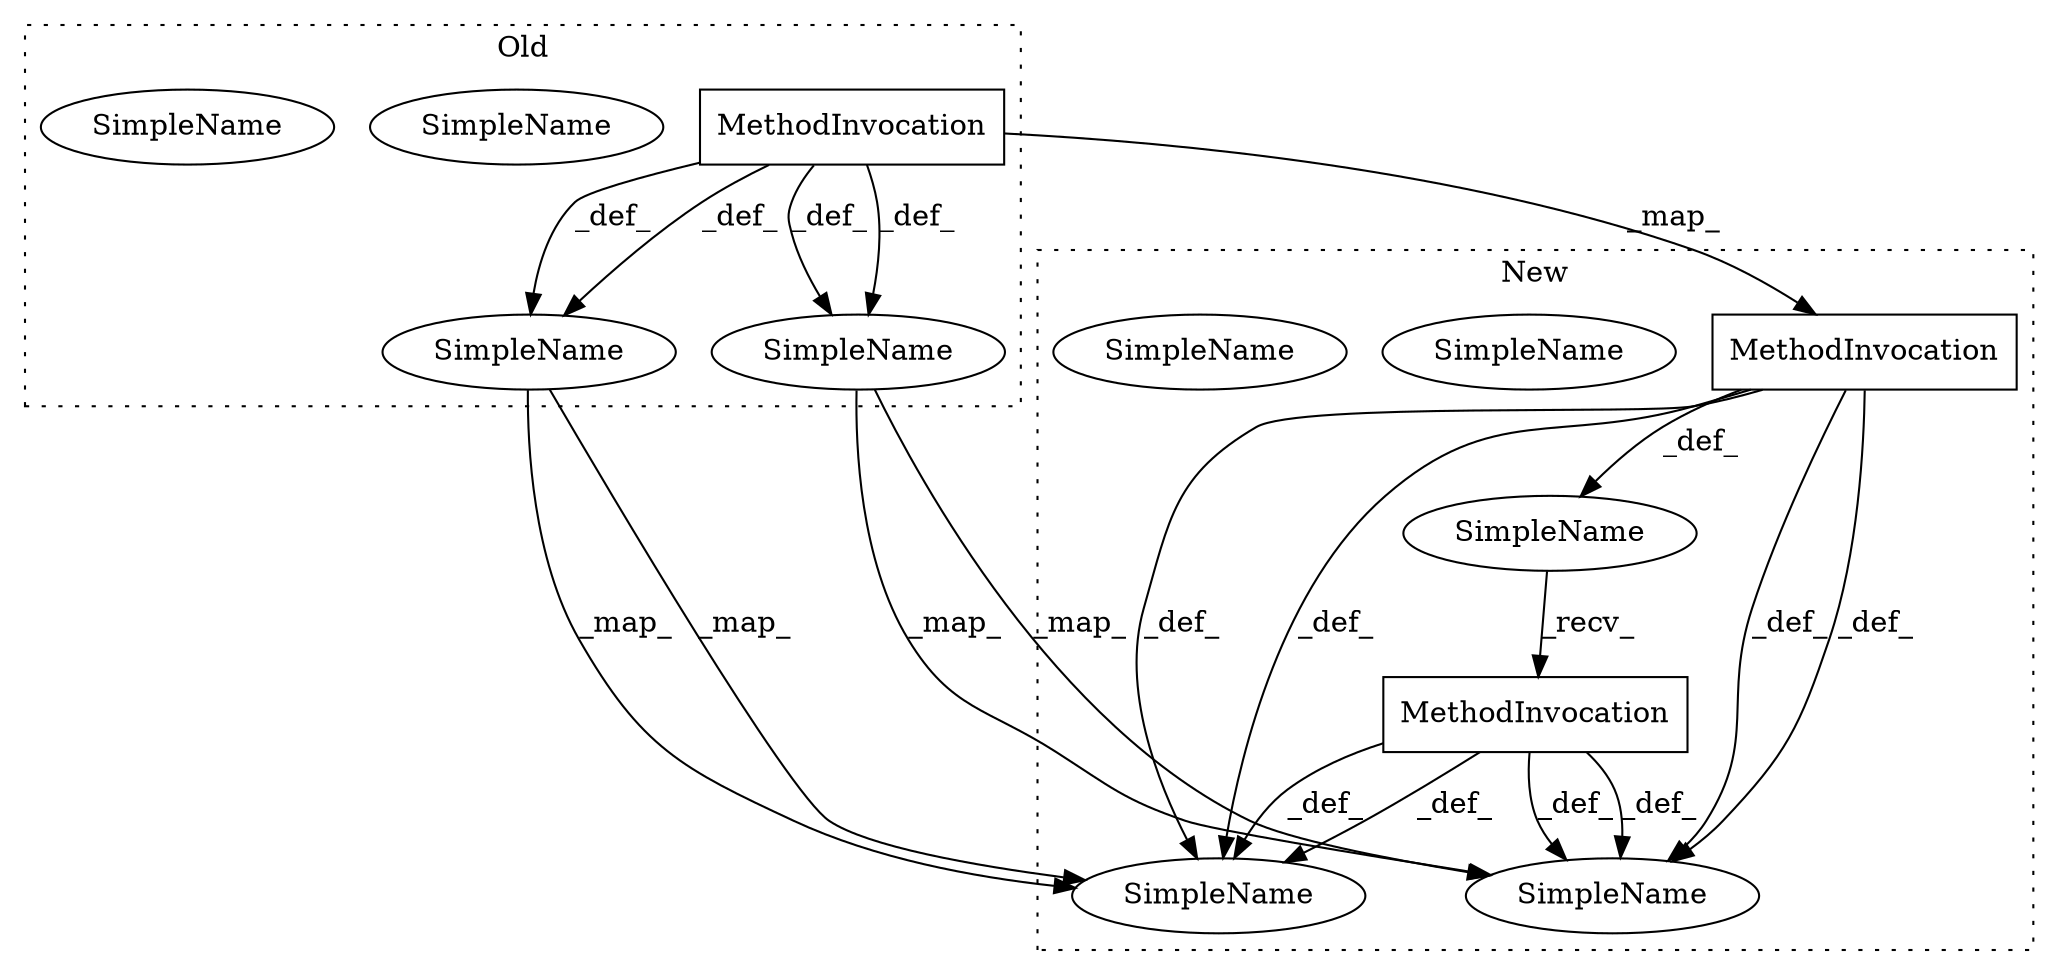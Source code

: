 digraph G {
subgraph cluster0 {
1 [label="MethodInvocation" a="32" s="3368,3381" l="8,1" shape="box"];
4 [label="SimpleName" a="42" s="3321" l="16" shape="ellipse"];
6 [label="SimpleName" a="42" s="3442" l="3" shape="ellipse"];
7 [label="SimpleName" a="42" s="3442" l="3" shape="ellipse"];
12 [label="SimpleName" a="42" s="3321" l="16" shape="ellipse"];
label = "Old";
style="dotted";
}
subgraph cluster1 {
2 [label="MethodInvocation" a="32" s="3381" l="9" shape="box"];
3 [label="MethodInvocation" a="32" s="3366,3379" l="8,1" shape="box"];
5 [label="SimpleName" a="42" s="3319" l="16" shape="ellipse"];
8 [label="SimpleName" a="42" s="" l="" shape="ellipse"];
9 [label="SimpleName" a="42" s="3449" l="3" shape="ellipse"];
10 [label="SimpleName" a="42" s="3449" l="3" shape="ellipse"];
11 [label="SimpleName" a="42" s="3319" l="16" shape="ellipse"];
label = "New";
style="dotted";
}
1 -> 6 [label="_def_"];
1 -> 12 [label="_def_"];
1 -> 6 [label="_def_"];
1 -> 12 [label="_def_"];
1 -> 3 [label="_map_"];
2 -> 5 [label="_def_"];
2 -> 9 [label="_def_"];
2 -> 9 [label="_def_"];
2 -> 5 [label="_def_"];
3 -> 9 [label="_def_"];
3 -> 5 [label="_def_"];
3 -> 9 [label="_def_"];
3 -> 5 [label="_def_"];
3 -> 8 [label="_def_"];
6 -> 9 [label="_map_"];
6 -> 9 [label="_map_"];
8 -> 2 [label="_recv_"];
12 -> 5 [label="_map_"];
12 -> 5 [label="_map_"];
}